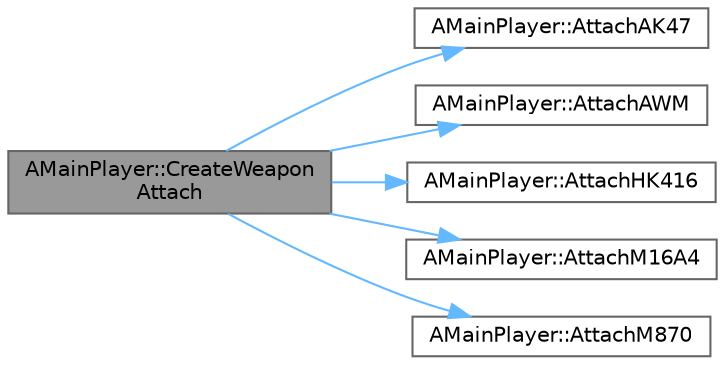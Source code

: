 digraph "AMainPlayer::CreateWeaponAttach"
{
 // LATEX_PDF_SIZE
  bgcolor="transparent";
  edge [fontname=Helvetica,fontsize=10,labelfontname=Helvetica,labelfontsize=10];
  node [fontname=Helvetica,fontsize=10,shape=box,height=0.2,width=0.4];
  rankdir="LR";
  Node1 [id="Node000001",label="AMainPlayer::CreateWeapon\lAttach",height=0.2,width=0.4,color="gray40", fillcolor="grey60", style="filled", fontcolor="black",tooltip=" "];
  Node1 -> Node2 [id="edge6_Node000001_Node000002",color="steelblue1",style="solid",tooltip=" "];
  Node2 [id="Node000002",label="AMainPlayer::AttachAK47",height=0.2,width=0.4,color="grey40", fillcolor="white", style="filled",URL="$class_a_main_player.html#a89a156ae9dd5c2fa948720b59c5f1922",tooltip=" "];
  Node1 -> Node3 [id="edge7_Node000001_Node000003",color="steelblue1",style="solid",tooltip=" "];
  Node3 [id="Node000003",label="AMainPlayer::AttachAWM",height=0.2,width=0.4,color="grey40", fillcolor="white", style="filled",URL="$class_a_main_player.html#a13cc59a3fd10e2e1ad8702389050e298",tooltip=" "];
  Node1 -> Node4 [id="edge8_Node000001_Node000004",color="steelblue1",style="solid",tooltip=" "];
  Node4 [id="Node000004",label="AMainPlayer::AttachHK416",height=0.2,width=0.4,color="grey40", fillcolor="white", style="filled",URL="$class_a_main_player.html#a38a9d187658569ec5b22977a1e5c1ef2",tooltip=" "];
  Node1 -> Node5 [id="edge9_Node000001_Node000005",color="steelblue1",style="solid",tooltip=" "];
  Node5 [id="Node000005",label="AMainPlayer::AttachM16A4",height=0.2,width=0.4,color="grey40", fillcolor="white", style="filled",URL="$class_a_main_player.html#a133c6b299f92ddec05532a0d66a870e8",tooltip=" "];
  Node1 -> Node6 [id="edge10_Node000001_Node000006",color="steelblue1",style="solid",tooltip=" "];
  Node6 [id="Node000006",label="AMainPlayer::AttachM870",height=0.2,width=0.4,color="grey40", fillcolor="white", style="filled",URL="$class_a_main_player.html#a70b0bebd04102df839d9ce1317448d9e",tooltip=" "];
}

